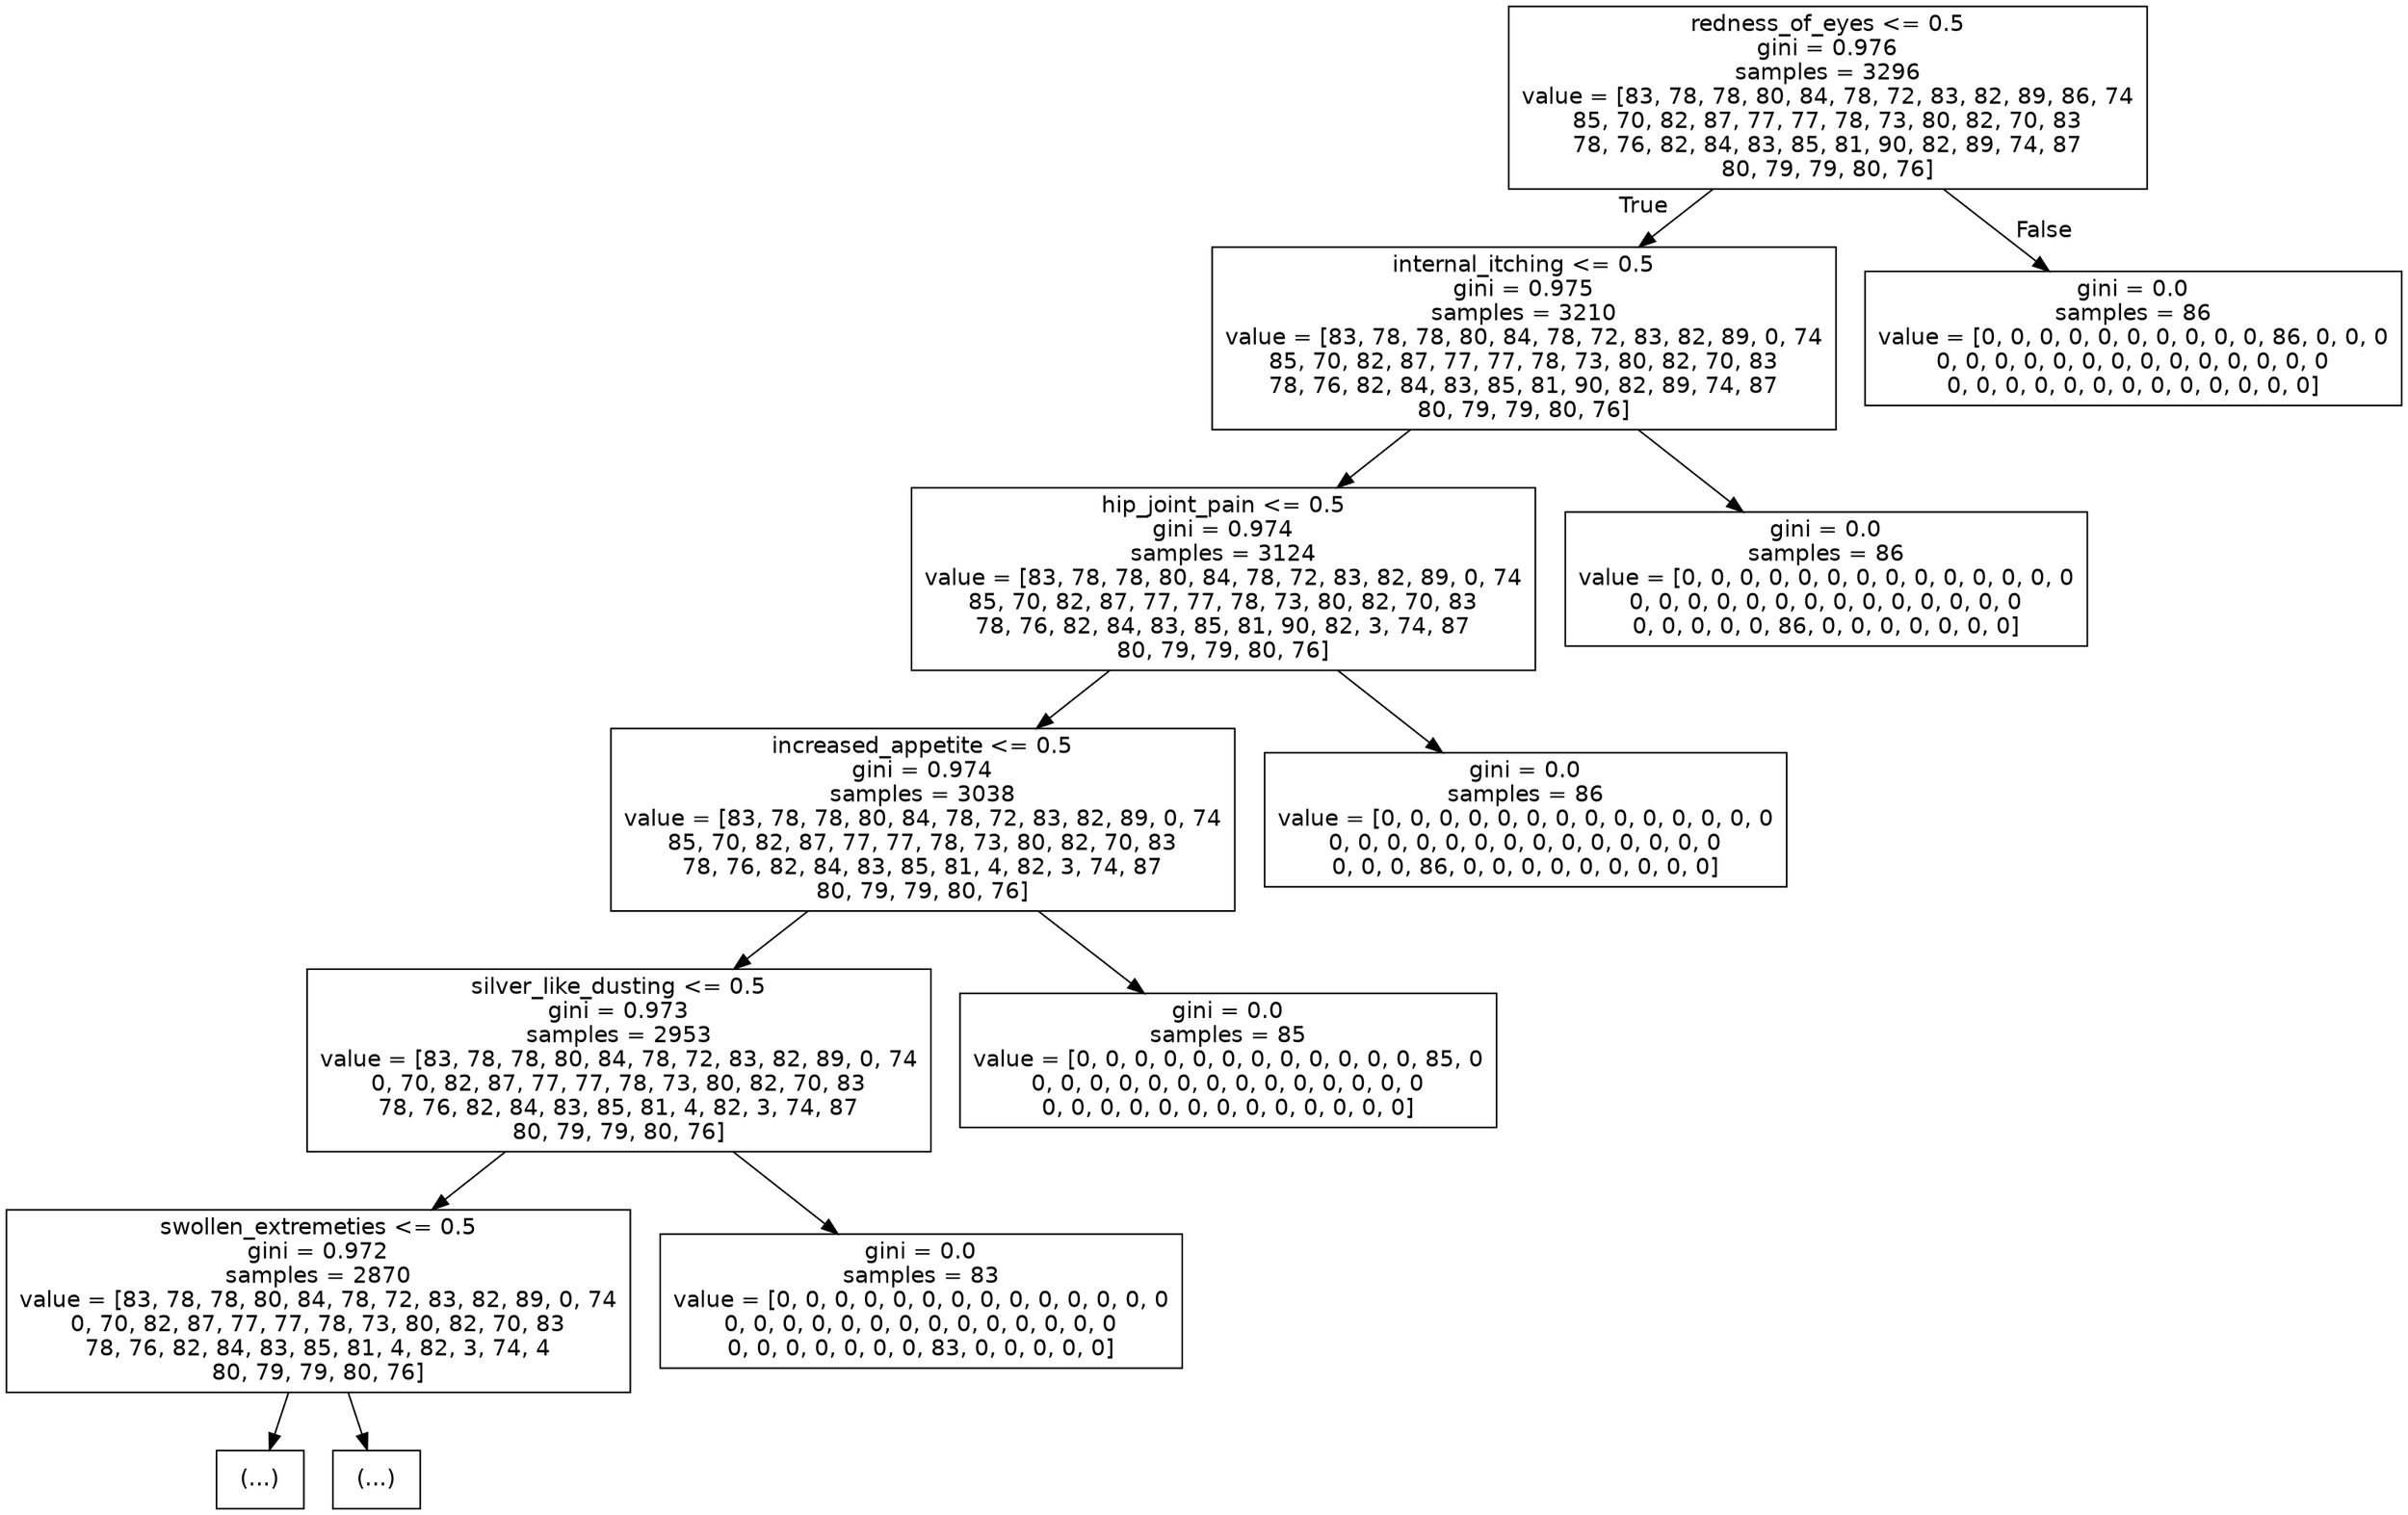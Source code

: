 digraph Tree {
node [shape=box, fontname="helvetica"] ;
edge [fontname="helvetica"] ;
0 [label="redness_of_eyes <= 0.5\ngini = 0.976\nsamples = 3296\nvalue = [83, 78, 78, 80, 84, 78, 72, 83, 82, 89, 86, 74\n85, 70, 82, 87, 77, 77, 78, 73, 80, 82, 70, 83\n78, 76, 82, 84, 83, 85, 81, 90, 82, 89, 74, 87\n80, 79, 79, 80, 76]"] ;
1 [label="internal_itching <= 0.5\ngini = 0.975\nsamples = 3210\nvalue = [83, 78, 78, 80, 84, 78, 72, 83, 82, 89, 0, 74\n85, 70, 82, 87, 77, 77, 78, 73, 80, 82, 70, 83\n78, 76, 82, 84, 83, 85, 81, 90, 82, 89, 74, 87\n80, 79, 79, 80, 76]"] ;
0 -> 1 [labeldistance=2.5, labelangle=45, headlabel="True"] ;
2 [label="hip_joint_pain <= 0.5\ngini = 0.974\nsamples = 3124\nvalue = [83, 78, 78, 80, 84, 78, 72, 83, 82, 89, 0, 74\n85, 70, 82, 87, 77, 77, 78, 73, 80, 82, 70, 83\n78, 76, 82, 84, 83, 85, 81, 90, 82, 3, 74, 87\n80, 79, 79, 80, 76]"] ;
1 -> 2 ;
3 [label="increased_appetite <= 0.5\ngini = 0.974\nsamples = 3038\nvalue = [83, 78, 78, 80, 84, 78, 72, 83, 82, 89, 0, 74\n85, 70, 82, 87, 77, 77, 78, 73, 80, 82, 70, 83\n78, 76, 82, 84, 83, 85, 81, 4, 82, 3, 74, 87\n80, 79, 79, 80, 76]"] ;
2 -> 3 ;
4 [label="silver_like_dusting <= 0.5\ngini = 0.973\nsamples = 2953\nvalue = [83, 78, 78, 80, 84, 78, 72, 83, 82, 89, 0, 74\n0, 70, 82, 87, 77, 77, 78, 73, 80, 82, 70, 83\n78, 76, 82, 84, 83, 85, 81, 4, 82, 3, 74, 87\n80, 79, 79, 80, 76]"] ;
3 -> 4 ;
5 [label="swollen_extremeties <= 0.5\ngini = 0.972\nsamples = 2870\nvalue = [83, 78, 78, 80, 84, 78, 72, 83, 82, 89, 0, 74\n0, 70, 82, 87, 77, 77, 78, 73, 80, 82, 70, 83\n78, 76, 82, 84, 83, 85, 81, 4, 82, 3, 74, 4\n80, 79, 79, 80, 76]"] ;
4 -> 5 ;
6 [label="(...)"] ;
5 -> 6 ;
119 [label="(...)"] ;
5 -> 119 ;
120 [label="gini = 0.0\nsamples = 83\nvalue = [0, 0, 0, 0, 0, 0, 0, 0, 0, 0, 0, 0, 0, 0\n0, 0, 0, 0, 0, 0, 0, 0, 0, 0, 0, 0, 0, 0\n0, 0, 0, 0, 0, 0, 0, 83, 0, 0, 0, 0, 0]"] ;
4 -> 120 ;
121 [label="gini = 0.0\nsamples = 85\nvalue = [0, 0, 0, 0, 0, 0, 0, 0, 0, 0, 0, 0, 85, 0\n0, 0, 0, 0, 0, 0, 0, 0, 0, 0, 0, 0, 0, 0\n0, 0, 0, 0, 0, 0, 0, 0, 0, 0, 0, 0, 0]"] ;
3 -> 121 ;
122 [label="gini = 0.0\nsamples = 86\nvalue = [0, 0, 0, 0, 0, 0, 0, 0, 0, 0, 0, 0, 0, 0\n0, 0, 0, 0, 0, 0, 0, 0, 0, 0, 0, 0, 0, 0\n0, 0, 0, 86, 0, 0, 0, 0, 0, 0, 0, 0, 0]"] ;
2 -> 122 ;
123 [label="gini = 0.0\nsamples = 86\nvalue = [0, 0, 0, 0, 0, 0, 0, 0, 0, 0, 0, 0, 0, 0\n0, 0, 0, 0, 0, 0, 0, 0, 0, 0, 0, 0, 0, 0\n0, 0, 0, 0, 0, 86, 0, 0, 0, 0, 0, 0, 0]"] ;
1 -> 123 ;
124 [label="gini = 0.0\nsamples = 86\nvalue = [0, 0, 0, 0, 0, 0, 0, 0, 0, 0, 86, 0, 0, 0\n0, 0, 0, 0, 0, 0, 0, 0, 0, 0, 0, 0, 0, 0\n0, 0, 0, 0, 0, 0, 0, 0, 0, 0, 0, 0, 0]"] ;
0 -> 124 [labeldistance=2.5, labelangle=-45, headlabel="False"] ;
}